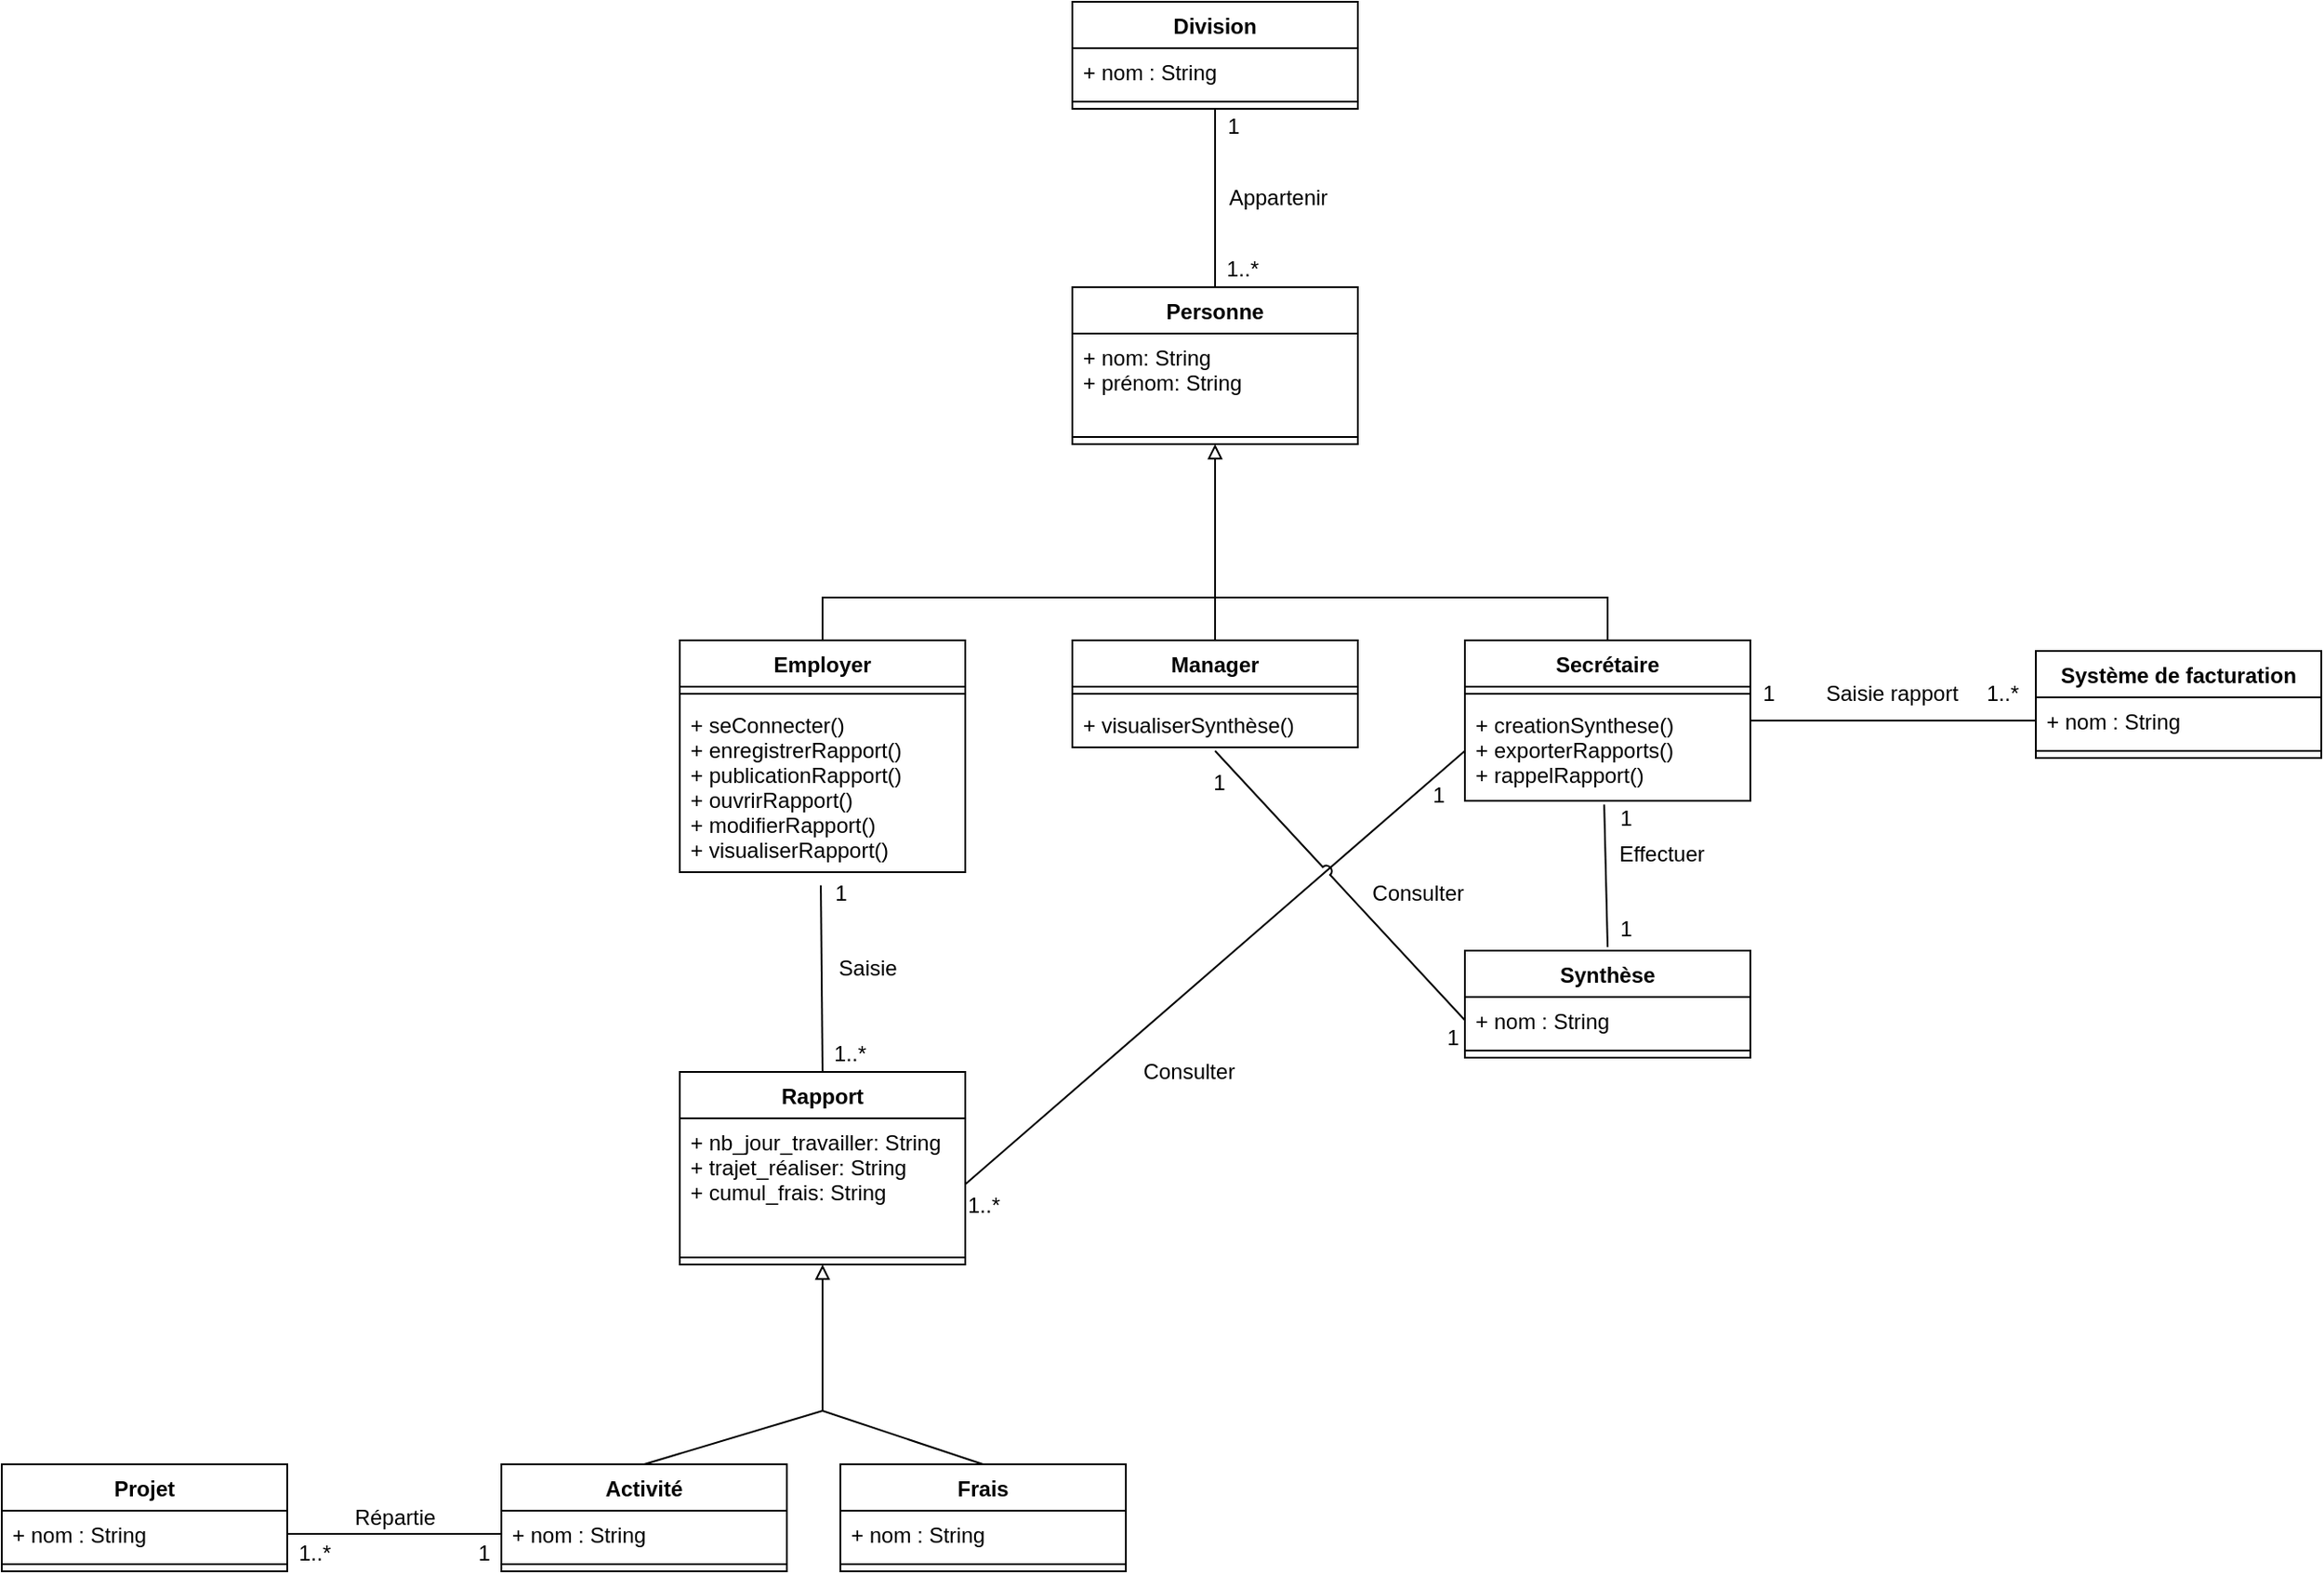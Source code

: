 <mxfile version="12.8.1" type="device"><diagram id="dA_2Kfhb7_u_t3DnreBa" name="Page-1"><mxGraphModel dx="2249" dy="713" grid="1" gridSize="10" guides="1" tooltips="1" connect="1" arrows="1" fold="1" page="1" pageScale="1" pageWidth="827" pageHeight="1169" math="0" shadow="0"><root><mxCell id="0"/><mxCell id="1" parent="0"/><mxCell id="uMbVSNqRTpopVXq9byw1-1" value="Manager" style="swimlane;fontStyle=1;align=center;verticalAlign=top;childLayout=stackLayout;horizontal=1;startSize=26;horizontalStack=0;resizeParent=1;resizeParentMax=0;resizeLast=0;collapsible=1;marginBottom=0;" parent="1" vertex="1"><mxGeometry y="368" width="160" height="60" as="geometry"/></mxCell><mxCell id="uMbVSNqRTpopVXq9byw1-3" value="" style="line;strokeWidth=1;fillColor=none;align=left;verticalAlign=middle;spacingTop=-1;spacingLeft=3;spacingRight=3;rotatable=0;labelPosition=right;points=[];portConstraint=eastwest;" parent="uMbVSNqRTpopVXq9byw1-1" vertex="1"><mxGeometry y="26" width="160" height="8" as="geometry"/></mxCell><mxCell id="uMbVSNqRTpopVXq9byw1-4" value="+ visualiserSynthèse()" style="text;strokeColor=none;fillColor=none;align=left;verticalAlign=top;spacingLeft=4;spacingRight=4;overflow=hidden;rotatable=0;points=[[0,0.5],[1,0.5]];portConstraint=eastwest;" parent="uMbVSNqRTpopVXq9byw1-1" vertex="1"><mxGeometry y="34" width="160" height="26" as="geometry"/></mxCell><mxCell id="uMbVSNqRTpopVXq9byw1-5" value="Employer" style="swimlane;fontStyle=1;align=center;verticalAlign=top;childLayout=stackLayout;horizontal=1;startSize=26;horizontalStack=0;resizeParent=1;resizeParentMax=0;resizeLast=0;collapsible=1;marginBottom=0;" parent="1" vertex="1"><mxGeometry x="-220" y="368" width="160" height="130" as="geometry"/></mxCell><mxCell id="uMbVSNqRTpopVXq9byw1-7" value="" style="line;strokeWidth=1;fillColor=none;align=left;verticalAlign=middle;spacingTop=-1;spacingLeft=3;spacingRight=3;rotatable=0;labelPosition=right;points=[];portConstraint=eastwest;" parent="uMbVSNqRTpopVXq9byw1-5" vertex="1"><mxGeometry y="26" width="160" height="8" as="geometry"/></mxCell><mxCell id="uMbVSNqRTpopVXq9byw1-8" value="+ seConnecter()&#10;+ enregistrerRapport()&#10;+ publicationRapport()&#10;+ ouvrirRapport()&#10;+ modifierRapport()&#10;+ visualiserRapport()" style="text;strokeColor=none;fillColor=none;align=left;verticalAlign=top;spacingLeft=4;spacingRight=4;overflow=hidden;rotatable=0;points=[[0,0.5],[1,0.5]];portConstraint=eastwest;" parent="uMbVSNqRTpopVXq9byw1-5" vertex="1"><mxGeometry y="34" width="160" height="96" as="geometry"/></mxCell><mxCell id="uMbVSNqRTpopVXq9byw1-9" value="Secrétaire" style="swimlane;fontStyle=1;align=center;verticalAlign=top;childLayout=stackLayout;horizontal=1;startSize=26;horizontalStack=0;resizeParent=1;resizeParentMax=0;resizeLast=0;collapsible=1;marginBottom=0;" parent="1" vertex="1"><mxGeometry x="220" y="368" width="160" height="90" as="geometry"/></mxCell><mxCell id="uMbVSNqRTpopVXq9byw1-11" value="" style="line;strokeWidth=1;fillColor=none;align=left;verticalAlign=middle;spacingTop=-1;spacingLeft=3;spacingRight=3;rotatable=0;labelPosition=right;points=[];portConstraint=eastwest;" parent="uMbVSNqRTpopVXq9byw1-9" vertex="1"><mxGeometry y="26" width="160" height="8" as="geometry"/></mxCell><mxCell id="uMbVSNqRTpopVXq9byw1-12" value="+ creationSynthese()&#10;+ exporterRapports()&#10;+ rappelRapport()" style="text;strokeColor=none;fillColor=none;align=left;verticalAlign=top;spacingLeft=4;spacingRight=4;overflow=hidden;rotatable=0;points=[[0,0.5],[1,0.5]];portConstraint=eastwest;" parent="uMbVSNqRTpopVXq9byw1-9" vertex="1"><mxGeometry y="34" width="160" height="56" as="geometry"/></mxCell><mxCell id="uMbVSNqRTpopVXq9byw1-13" value="Rapport" style="swimlane;fontStyle=1;align=center;verticalAlign=top;childLayout=stackLayout;horizontal=1;startSize=26;horizontalStack=0;resizeParent=1;resizeParentMax=0;resizeLast=0;collapsible=1;marginBottom=0;" parent="1" vertex="1"><mxGeometry x="-220" y="610" width="160" height="108" as="geometry"/></mxCell><mxCell id="uMbVSNqRTpopVXq9byw1-14" value="+ nb_jour_travailler: String&#10;+ trajet_réaliser: String&#10;+ cumul_frais: String" style="text;strokeColor=none;fillColor=none;align=left;verticalAlign=top;spacingLeft=4;spacingRight=4;overflow=hidden;rotatable=0;points=[[0,0.5],[1,0.5]];portConstraint=eastwest;" parent="uMbVSNqRTpopVXq9byw1-13" vertex="1"><mxGeometry y="26" width="160" height="74" as="geometry"/></mxCell><mxCell id="uMbVSNqRTpopVXq9byw1-15" value="" style="line;strokeWidth=1;fillColor=none;align=left;verticalAlign=middle;spacingTop=-1;spacingLeft=3;spacingRight=3;rotatable=0;labelPosition=right;points=[];portConstraint=eastwest;" parent="uMbVSNqRTpopVXq9byw1-13" vertex="1"><mxGeometry y="100" width="160" height="8" as="geometry"/></mxCell><mxCell id="uMbVSNqRTpopVXq9byw1-17" value="Synthèse" style="swimlane;fontStyle=1;align=center;verticalAlign=top;childLayout=stackLayout;horizontal=1;startSize=26;horizontalStack=0;resizeParent=1;resizeParentMax=0;resizeLast=0;collapsible=1;marginBottom=0;" parent="1" vertex="1"><mxGeometry x="220" y="542" width="160" height="60" as="geometry"/></mxCell><mxCell id="uMbVSNqRTpopVXq9byw1-18" value="+ nom : String" style="text;strokeColor=none;fillColor=none;align=left;verticalAlign=top;spacingLeft=4;spacingRight=4;overflow=hidden;rotatable=0;points=[[0,0.5],[1,0.5]];portConstraint=eastwest;" parent="uMbVSNqRTpopVXq9byw1-17" vertex="1"><mxGeometry y="26" width="160" height="26" as="geometry"/></mxCell><mxCell id="uMbVSNqRTpopVXq9byw1-19" value="" style="line;strokeWidth=1;fillColor=none;align=left;verticalAlign=middle;spacingTop=-1;spacingLeft=3;spacingRight=3;rotatable=0;labelPosition=right;points=[];portConstraint=eastwest;" parent="uMbVSNqRTpopVXq9byw1-17" vertex="1"><mxGeometry y="52" width="160" height="8" as="geometry"/></mxCell><mxCell id="uMbVSNqRTpopVXq9byw1-48" value="" style="edgeStyle=orthogonalEdgeStyle;rounded=0;orthogonalLoop=1;jettySize=auto;html=1;endArrow=none;endFill=0;entryX=0.5;entryY=0;entryDx=0;entryDy=0;" parent="1" source="uMbVSNqRTpopVXq9byw1-22" target="uMbVSNqRTpopVXq9byw1-34" edge="1"><mxGeometry relative="1" as="geometry"><mxPoint x="80" y="176" as="targetPoint"/></mxGeometry></mxCell><mxCell id="uMbVSNqRTpopVXq9byw1-22" value="Division" style="swimlane;fontStyle=1;align=center;verticalAlign=top;childLayout=stackLayout;horizontal=1;startSize=26;horizontalStack=0;resizeParent=1;resizeParentMax=0;resizeLast=0;collapsible=1;marginBottom=0;" parent="1" vertex="1"><mxGeometry y="10" width="160" height="60" as="geometry"/></mxCell><mxCell id="uMbVSNqRTpopVXq9byw1-23" value="+ nom : String" style="text;strokeColor=none;fillColor=none;align=left;verticalAlign=top;spacingLeft=4;spacingRight=4;overflow=hidden;rotatable=0;points=[[0,0.5],[1,0.5]];portConstraint=eastwest;" parent="uMbVSNqRTpopVXq9byw1-22" vertex="1"><mxGeometry y="26" width="160" height="26" as="geometry"/></mxCell><mxCell id="uMbVSNqRTpopVXq9byw1-24" value="" style="line;strokeWidth=1;fillColor=none;align=left;verticalAlign=middle;spacingTop=-1;spacingLeft=3;spacingRight=3;rotatable=0;labelPosition=right;points=[];portConstraint=eastwest;" parent="uMbVSNqRTpopVXq9byw1-22" vertex="1"><mxGeometry y="52" width="160" height="8" as="geometry"/></mxCell><mxCell id="uMbVSNqRTpopVXq9byw1-26" value="Système de facturation" style="swimlane;fontStyle=1;align=center;verticalAlign=top;childLayout=stackLayout;horizontal=1;startSize=26;horizontalStack=0;resizeParent=1;resizeParentMax=0;resizeLast=0;collapsible=1;marginBottom=0;" parent="1" vertex="1"><mxGeometry x="540" y="374" width="160" height="60" as="geometry"/></mxCell><mxCell id="uMbVSNqRTpopVXq9byw1-27" value="+ nom : String" style="text;strokeColor=none;fillColor=none;align=left;verticalAlign=top;spacingLeft=4;spacingRight=4;overflow=hidden;rotatable=0;points=[[0,0.5],[1,0.5]];portConstraint=eastwest;" parent="uMbVSNqRTpopVXq9byw1-26" vertex="1"><mxGeometry y="26" width="160" height="26" as="geometry"/></mxCell><mxCell id="uMbVSNqRTpopVXq9byw1-28" value="" style="line;strokeWidth=1;fillColor=none;align=left;verticalAlign=middle;spacingTop=-1;spacingLeft=3;spacingRight=3;rotatable=0;labelPosition=right;points=[];portConstraint=eastwest;" parent="uMbVSNqRTpopVXq9byw1-26" vertex="1"><mxGeometry y="52" width="160" height="8" as="geometry"/></mxCell><mxCell id="uMbVSNqRTpopVXq9byw1-30" value="Projet" style="swimlane;fontStyle=1;align=center;verticalAlign=top;childLayout=stackLayout;horizontal=1;startSize=26;horizontalStack=0;resizeParent=1;resizeParentMax=0;resizeLast=0;collapsible=1;marginBottom=0;" parent="1" vertex="1"><mxGeometry x="-600" y="830" width="160" height="60" as="geometry"/></mxCell><mxCell id="uMbVSNqRTpopVXq9byw1-31" value="+ nom : String" style="text;strokeColor=none;fillColor=none;align=left;verticalAlign=top;spacingLeft=4;spacingRight=4;overflow=hidden;rotatable=0;points=[[0,0.5],[1,0.5]];portConstraint=eastwest;" parent="uMbVSNqRTpopVXq9byw1-30" vertex="1"><mxGeometry y="26" width="160" height="26" as="geometry"/></mxCell><mxCell id="uMbVSNqRTpopVXq9byw1-32" value="" style="line;strokeWidth=1;fillColor=none;align=left;verticalAlign=middle;spacingTop=-1;spacingLeft=3;spacingRight=3;rotatable=0;labelPosition=right;points=[];portConstraint=eastwest;" parent="uMbVSNqRTpopVXq9byw1-30" vertex="1"><mxGeometry y="52" width="160" height="8" as="geometry"/></mxCell><mxCell id="uMbVSNqRTpopVXq9byw1-53" value="" style="edgeStyle=orthogonalEdgeStyle;rounded=0;orthogonalLoop=1;jettySize=auto;html=1;endArrow=none;endFill=0;entryX=0.5;entryY=0;entryDx=0;entryDy=0;startArrow=block;startFill=0;exitX=0.5;exitY=1;exitDx=0;exitDy=0;" parent="1" source="uMbVSNqRTpopVXq9byw1-34" target="uMbVSNqRTpopVXq9byw1-1" edge="1"><mxGeometry relative="1" as="geometry"><mxPoint x="79.84" y="286.392" as="sourcePoint"/><mxPoint x="130" y="338" as="targetPoint"/><Array as="points"/></mxGeometry></mxCell><mxCell id="uMbVSNqRTpopVXq9byw1-34" value="Personne" style="swimlane;fontStyle=1;align=center;verticalAlign=top;childLayout=stackLayout;horizontal=1;startSize=26;horizontalStack=0;resizeParent=1;resizeParentMax=0;resizeLast=0;collapsible=1;marginBottom=0;" parent="1" vertex="1"><mxGeometry y="170" width="160" height="88" as="geometry"/></mxCell><mxCell id="uMbVSNqRTpopVXq9byw1-35" value="+ nom: String&#10;+ prénom: String" style="text;strokeColor=none;fillColor=none;align=left;verticalAlign=top;spacingLeft=4;spacingRight=4;overflow=hidden;rotatable=0;points=[[0,0.5],[1,0.5]];portConstraint=eastwest;" parent="uMbVSNqRTpopVXq9byw1-34" vertex="1"><mxGeometry y="26" width="160" height="54" as="geometry"/></mxCell><mxCell id="uMbVSNqRTpopVXq9byw1-36" value="" style="line;strokeWidth=1;fillColor=none;align=left;verticalAlign=middle;spacingTop=-1;spacingLeft=3;spacingRight=3;rotatable=0;labelPosition=right;points=[];portConstraint=eastwest;" parent="uMbVSNqRTpopVXq9byw1-34" vertex="1"><mxGeometry y="80" width="160" height="8" as="geometry"/></mxCell><mxCell id="uMbVSNqRTpopVXq9byw1-54" value="" style="edgeStyle=orthogonalEdgeStyle;rounded=0;orthogonalLoop=1;jettySize=auto;html=1;endArrow=none;endFill=0;exitX=0.5;exitY=0;exitDx=0;exitDy=0;" parent="1" source="uMbVSNqRTpopVXq9byw1-5" edge="1"><mxGeometry relative="1" as="geometry"><mxPoint x="90" y="314" as="sourcePoint"/><mxPoint x="80" y="320" as="targetPoint"/><Array as="points"><mxPoint x="-140" y="344"/><mxPoint x="80" y="344"/></Array></mxGeometry></mxCell><mxCell id="uMbVSNqRTpopVXq9byw1-55" value="" style="edgeStyle=orthogonalEdgeStyle;rounded=0;orthogonalLoop=1;jettySize=auto;html=1;endArrow=none;endFill=0;entryX=0.5;entryY=0;entryDx=0;entryDy=0;" parent="1" target="uMbVSNqRTpopVXq9byw1-9" edge="1"><mxGeometry relative="1" as="geometry"><mxPoint x="80" y="344" as="sourcePoint"/><mxPoint x="330" y="328" as="targetPoint"/><Array as="points"><mxPoint x="80" y="344"/><mxPoint x="300" y="344"/></Array></mxGeometry></mxCell><mxCell id="uMbVSNqRTpopVXq9byw1-56" value="1..*" style="text;html=1;align=center;verticalAlign=middle;resizable=0;points=[];autosize=1;" parent="1" vertex="1"><mxGeometry x="80" y="150" width="30" height="20" as="geometry"/></mxCell><mxCell id="uMbVSNqRTpopVXq9byw1-57" value="1" style="text;html=1;align=center;verticalAlign=middle;resizable=0;points=[];autosize=1;" parent="1" vertex="1"><mxGeometry x="80" y="70" width="20" height="20" as="geometry"/></mxCell><mxCell id="uMbVSNqRTpopVXq9byw1-58" value="Appartenir" style="text;html=1;align=center;verticalAlign=middle;resizable=0;points=[];autosize=1;" parent="1" vertex="1"><mxGeometry x="80" y="110" width="70" height="20" as="geometry"/></mxCell><mxCell id="rGGMwhnIYOvLfKRPYFzN-1" value="Activité" style="swimlane;fontStyle=1;align=center;verticalAlign=top;childLayout=stackLayout;horizontal=1;startSize=26;horizontalStack=0;resizeParent=1;resizeParentMax=0;resizeLast=0;collapsible=1;marginBottom=0;" vertex="1" parent="1"><mxGeometry x="-320" y="830" width="160" height="60" as="geometry"/></mxCell><mxCell id="rGGMwhnIYOvLfKRPYFzN-2" value="+ nom : String" style="text;strokeColor=none;fillColor=none;align=left;verticalAlign=top;spacingLeft=4;spacingRight=4;overflow=hidden;rotatable=0;points=[[0,0.5],[1,0.5]];portConstraint=eastwest;" vertex="1" parent="rGGMwhnIYOvLfKRPYFzN-1"><mxGeometry y="26" width="160" height="26" as="geometry"/></mxCell><mxCell id="rGGMwhnIYOvLfKRPYFzN-3" value="" style="line;strokeWidth=1;fillColor=none;align=left;verticalAlign=middle;spacingTop=-1;spacingLeft=3;spacingRight=3;rotatable=0;labelPosition=right;points=[];portConstraint=eastwest;" vertex="1" parent="rGGMwhnIYOvLfKRPYFzN-1"><mxGeometry y="52" width="160" height="8" as="geometry"/></mxCell><mxCell id="rGGMwhnIYOvLfKRPYFzN-5" value="Frais" style="swimlane;fontStyle=1;align=center;verticalAlign=top;childLayout=stackLayout;horizontal=1;startSize=26;horizontalStack=0;resizeParent=1;resizeParentMax=0;resizeLast=0;collapsible=1;marginBottom=0;" vertex="1" parent="1"><mxGeometry x="-130" y="830" width="160" height="60" as="geometry"/></mxCell><mxCell id="rGGMwhnIYOvLfKRPYFzN-6" value="+ nom : String" style="text;strokeColor=none;fillColor=none;align=left;verticalAlign=top;spacingLeft=4;spacingRight=4;overflow=hidden;rotatable=0;points=[[0,0.5],[1,0.5]];portConstraint=eastwest;" vertex="1" parent="rGGMwhnIYOvLfKRPYFzN-5"><mxGeometry y="26" width="160" height="26" as="geometry"/></mxCell><mxCell id="rGGMwhnIYOvLfKRPYFzN-7" value="" style="line;strokeWidth=1;fillColor=none;align=left;verticalAlign=middle;spacingTop=-1;spacingLeft=3;spacingRight=3;rotatable=0;labelPosition=right;points=[];portConstraint=eastwest;" vertex="1" parent="rGGMwhnIYOvLfKRPYFzN-5"><mxGeometry y="52" width="160" height="8" as="geometry"/></mxCell><mxCell id="rGGMwhnIYOvLfKRPYFzN-9" value="" style="endArrow=none;html=1;exitX=1;exitY=0.5;exitDx=0;exitDy=0;entryX=0;entryY=0.5;entryDx=0;entryDy=0;" edge="1" parent="1" source="uMbVSNqRTpopVXq9byw1-14" target="uMbVSNqRTpopVXq9byw1-12"><mxGeometry width="50" height="50" relative="1" as="geometry"><mxPoint x="30" y="470" as="sourcePoint"/><mxPoint x="80" y="420" as="targetPoint"/></mxGeometry></mxCell><mxCell id="rGGMwhnIYOvLfKRPYFzN-10" value="" style="endArrow=none;html=1;exitX=0.5;exitY=0;exitDx=0;exitDy=0;entryX=0.494;entryY=1.077;entryDx=0;entryDy=0;entryPerimeter=0;" edge="1" parent="1" source="uMbVSNqRTpopVXq9byw1-13" target="uMbVSNqRTpopVXq9byw1-8"><mxGeometry width="50" height="50" relative="1" as="geometry"><mxPoint x="30" y="470" as="sourcePoint"/><mxPoint x="80" y="420" as="targetPoint"/></mxGeometry></mxCell><mxCell id="rGGMwhnIYOvLfKRPYFzN-11" value="" style="endArrow=none;html=1;exitX=1;exitY=0.5;exitDx=0;exitDy=0;entryX=0;entryY=0.5;entryDx=0;entryDy=0;" edge="1" parent="1" source="uMbVSNqRTpopVXq9byw1-31" target="rGGMwhnIYOvLfKRPYFzN-2"><mxGeometry width="50" height="50" relative="1" as="geometry"><mxPoint x="30" y="770" as="sourcePoint"/><mxPoint x="80" y="720" as="targetPoint"/></mxGeometry></mxCell><mxCell id="rGGMwhnIYOvLfKRPYFzN-12" value="" style="endArrow=none;html=1;exitX=0.5;exitY=0;exitDx=0;exitDy=0;" edge="1" parent="1" source="rGGMwhnIYOvLfKRPYFzN-1"><mxGeometry width="50" height="50" relative="1" as="geometry"><mxPoint x="30" y="770" as="sourcePoint"/><mxPoint x="-140" y="800" as="targetPoint"/></mxGeometry></mxCell><mxCell id="rGGMwhnIYOvLfKRPYFzN-13" value="" style="endArrow=none;html=1;entryX=0.5;entryY=0;entryDx=0;entryDy=0;" edge="1" parent="1" target="rGGMwhnIYOvLfKRPYFzN-5"><mxGeometry width="50" height="50" relative="1" as="geometry"><mxPoint x="-140" y="800" as="sourcePoint"/><mxPoint x="-130" y="800" as="targetPoint"/></mxGeometry></mxCell><mxCell id="rGGMwhnIYOvLfKRPYFzN-14" value="" style="edgeStyle=orthogonalEdgeStyle;rounded=0;orthogonalLoop=1;jettySize=auto;html=1;endArrow=none;endFill=0;startArrow=block;startFill=0;exitX=0.5;exitY=1;exitDx=0;exitDy=0;" edge="1" parent="1" source="uMbVSNqRTpopVXq9byw1-13"><mxGeometry relative="1" as="geometry"><mxPoint x="-139.96" y="748.392" as="sourcePoint"/><mxPoint x="-140" y="800" as="targetPoint"/><Array as="points"/></mxGeometry></mxCell><mxCell id="rGGMwhnIYOvLfKRPYFzN-15" value="Saisie" style="text;html=1;align=center;verticalAlign=middle;resizable=0;points=[];autosize=1;" vertex="1" parent="1"><mxGeometry x="-140" y="542" width="50" height="20" as="geometry"/></mxCell><mxCell id="rGGMwhnIYOvLfKRPYFzN-16" value="Consulter" style="text;html=1;align=center;verticalAlign=middle;resizable=0;points=[];autosize=1;" vertex="1" parent="1"><mxGeometry x="30" y="600" width="70" height="20" as="geometry"/></mxCell><mxCell id="rGGMwhnIYOvLfKRPYFzN-17" value="" style="endArrow=none;html=1;entryX=0.488;entryY=1.038;entryDx=0;entryDy=0;entryPerimeter=0;" edge="1" parent="1" target="uMbVSNqRTpopVXq9byw1-12"><mxGeometry width="50" height="50" relative="1" as="geometry"><mxPoint x="300" y="540" as="sourcePoint"/><mxPoint x="310" y="330" as="targetPoint"/></mxGeometry></mxCell><mxCell id="rGGMwhnIYOvLfKRPYFzN-18" value="" style="endArrow=none;html=1;entryX=0.5;entryY=1.077;entryDx=0;entryDy=0;entryPerimeter=0;exitX=0;exitY=0.5;exitDx=0;exitDy=0;jumpStyle=arc;" edge="1" parent="1" source="uMbVSNqRTpopVXq9byw1-18" target="uMbVSNqRTpopVXq9byw1-4"><mxGeometry width="50" height="50" relative="1" as="geometry"><mxPoint x="310" y="550" as="sourcePoint"/><mxPoint x="308.08" y="438.988" as="targetPoint"/></mxGeometry></mxCell><mxCell id="rGGMwhnIYOvLfKRPYFzN-19" value="Consulter&amp;nbsp;" style="text;html=1;align=center;verticalAlign=middle;resizable=0;points=[];autosize=1;" vertex="1" parent="1"><mxGeometry x="160" y="500" width="70" height="20" as="geometry"/></mxCell><mxCell id="rGGMwhnIYOvLfKRPYFzN-21" value="" style="endArrow=none;html=1;entryX=0;entryY=0.5;entryDx=0;entryDy=0;exitX=1;exitY=0.5;exitDx=0;exitDy=0;" edge="1" parent="1" source="uMbVSNqRTpopVXq9byw1-9" target="uMbVSNqRTpopVXq9byw1-27"><mxGeometry width="50" height="50" relative="1" as="geometry"><mxPoint x="310" y="550" as="sourcePoint"/><mxPoint x="308.08" y="438.988" as="targetPoint"/></mxGeometry></mxCell><mxCell id="rGGMwhnIYOvLfKRPYFzN-22" value="Répartie" style="text;html=1;align=center;verticalAlign=middle;resizable=0;points=[];autosize=1;" vertex="1" parent="1"><mxGeometry x="-410" y="850" width="60" height="20" as="geometry"/></mxCell><mxCell id="rGGMwhnIYOvLfKRPYFzN-23" value="Saisie rapport" style="text;html=1;align=center;verticalAlign=middle;resizable=0;points=[];autosize=1;" vertex="1" parent="1"><mxGeometry x="414" y="388" width="90" height="20" as="geometry"/></mxCell><mxCell id="rGGMwhnIYOvLfKRPYFzN-24" value="1..*" style="text;html=1;align=center;verticalAlign=middle;resizable=0;points=[];autosize=1;" vertex="1" parent="1"><mxGeometry x="-140" y="590" width="30" height="20" as="geometry"/></mxCell><mxCell id="rGGMwhnIYOvLfKRPYFzN-25" value="1" style="text;html=1;align=center;verticalAlign=middle;resizable=0;points=[];autosize=1;" vertex="1" parent="1"><mxGeometry x="-140" y="500" width="20" height="20" as="geometry"/></mxCell><mxCell id="rGGMwhnIYOvLfKRPYFzN-26" value="1..*" style="text;html=1;align=center;verticalAlign=middle;resizable=0;points=[];autosize=1;" vertex="1" parent="1"><mxGeometry x="-65" y="675" width="30" height="20" as="geometry"/></mxCell><mxCell id="rGGMwhnIYOvLfKRPYFzN-27" value="1" style="text;html=1;align=center;verticalAlign=middle;resizable=0;points=[];autosize=1;" vertex="1" parent="1"><mxGeometry x="195" y="445" width="20" height="20" as="geometry"/></mxCell><mxCell id="rGGMwhnIYOvLfKRPYFzN-28" value="Effectuer" style="text;html=1;align=center;verticalAlign=middle;resizable=0;points=[];autosize=1;" vertex="1" parent="1"><mxGeometry x="300" y="478" width="60" height="20" as="geometry"/></mxCell><mxCell id="rGGMwhnIYOvLfKRPYFzN-29" value="1" style="text;html=1;align=center;verticalAlign=middle;resizable=0;points=[];autosize=1;" vertex="1" parent="1"><mxGeometry x="300" y="520" width="20" height="20" as="geometry"/></mxCell><mxCell id="rGGMwhnIYOvLfKRPYFzN-30" value="1" style="text;html=1;align=center;verticalAlign=middle;resizable=0;points=[];autosize=1;" vertex="1" parent="1"><mxGeometry x="300" y="458" width="20" height="20" as="geometry"/></mxCell><mxCell id="rGGMwhnIYOvLfKRPYFzN-31" value="1..*" style="text;html=1;align=center;verticalAlign=middle;resizable=0;points=[];autosize=1;" vertex="1" parent="1"><mxGeometry x="-440" y="870" width="30" height="20" as="geometry"/></mxCell><mxCell id="rGGMwhnIYOvLfKRPYFzN-32" value="1" style="text;html=1;align=center;verticalAlign=middle;resizable=0;points=[];autosize=1;" vertex="1" parent="1"><mxGeometry x="-340" y="870" width="20" height="20" as="geometry"/></mxCell><mxCell id="rGGMwhnIYOvLfKRPYFzN-33" value="1" style="text;html=1;align=center;verticalAlign=middle;resizable=0;points=[];autosize=1;" vertex="1" parent="1"><mxGeometry x="203" y="581" width="20" height="20" as="geometry"/></mxCell><mxCell id="rGGMwhnIYOvLfKRPYFzN-34" value="1" style="text;html=1;align=center;verticalAlign=middle;resizable=0;points=[];autosize=1;" vertex="1" parent="1"><mxGeometry x="72" y="438" width="20" height="20" as="geometry"/></mxCell><mxCell id="rGGMwhnIYOvLfKRPYFzN-35" value="1..*" style="text;html=1;align=center;verticalAlign=middle;resizable=0;points=[];autosize=1;" vertex="1" parent="1"><mxGeometry x="506" y="388" width="30" height="20" as="geometry"/></mxCell><mxCell id="rGGMwhnIYOvLfKRPYFzN-36" value="1" style="text;html=1;align=center;verticalAlign=middle;resizable=0;points=[];autosize=1;" vertex="1" parent="1"><mxGeometry x="380" y="388" width="20" height="20" as="geometry"/></mxCell></root></mxGraphModel></diagram></mxfile>
